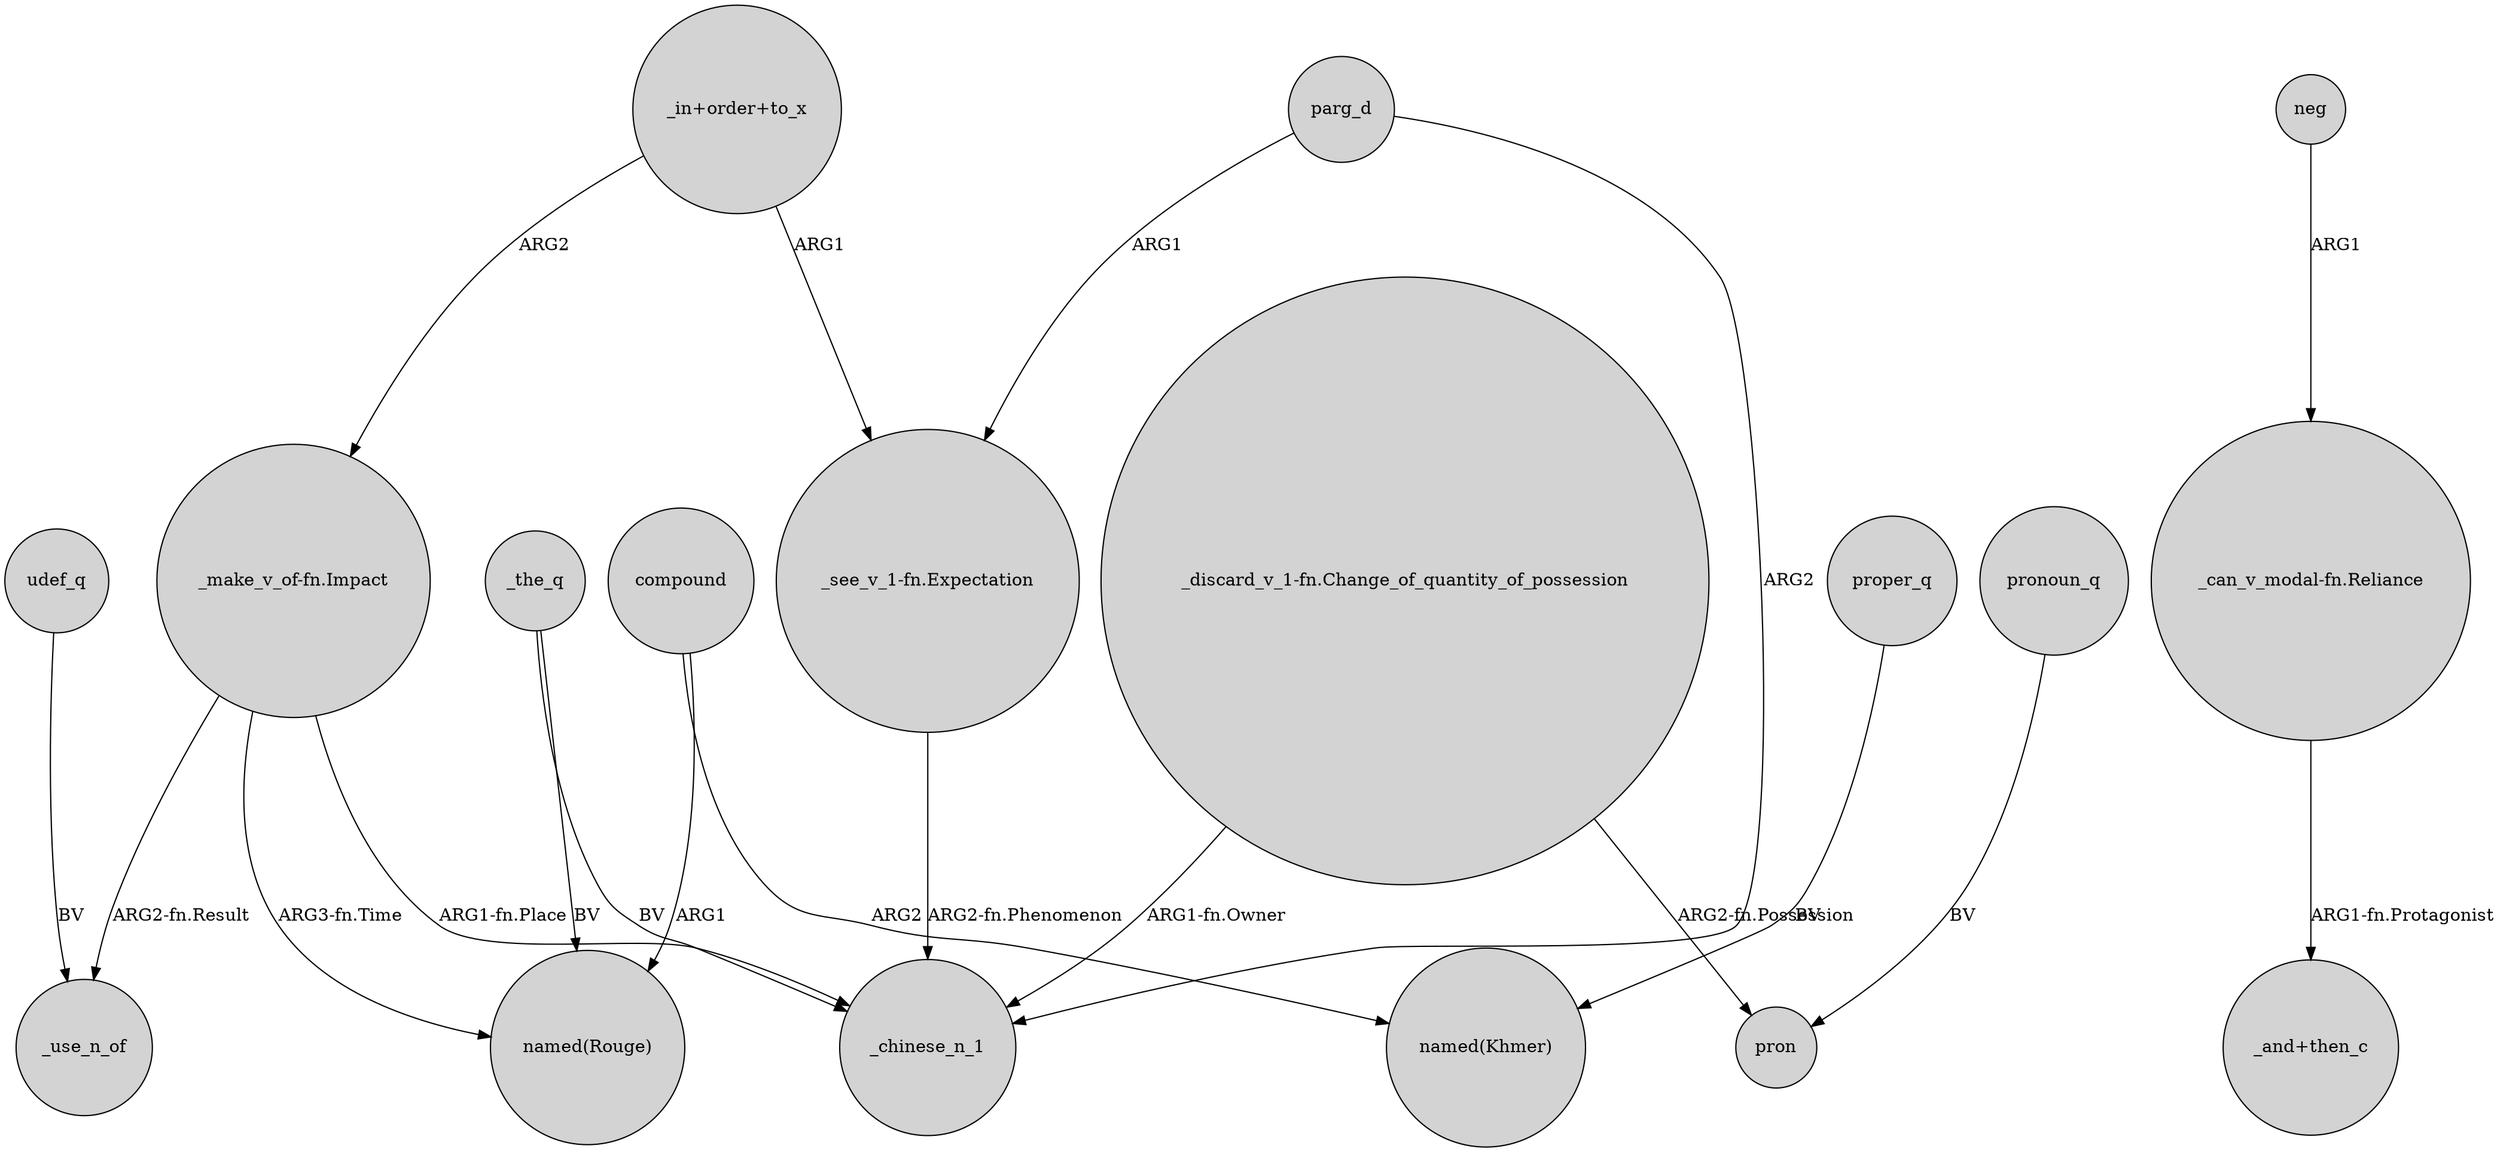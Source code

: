 digraph {
	node [shape=circle style=filled]
	"_make_v_of-fn.Impact" -> _use_n_of [label="ARG2-fn.Result"]
	_the_q -> "named(Rouge)" [label=BV]
	parg_d -> _chinese_n_1 [label=ARG2]
	"_can_v_modal-fn.Reliance" -> "_and+then_c" [label="ARG1-fn.Protagonist"]
	neg -> "_can_v_modal-fn.Reliance" [label=ARG1]
	parg_d -> "_see_v_1-fn.Expectation" [label=ARG1]
	proper_q -> "named(Khmer)" [label=BV]
	pronoun_q -> pron [label=BV]
	compound -> "named(Rouge)" [label=ARG1]
	"_discard_v_1-fn.Change_of_quantity_of_possession" -> pron [label="ARG2-fn.Possession"]
	"_make_v_of-fn.Impact" -> "named(Rouge)" [label="ARG3-fn.Time"]
	"_in+order+to_x" -> "_see_v_1-fn.Expectation" [label=ARG1]
	udef_q -> _use_n_of [label=BV]
	"_see_v_1-fn.Expectation" -> _chinese_n_1 [label="ARG2-fn.Phenomenon"]
	_the_q -> _chinese_n_1 [label=BV]
	"_in+order+to_x" -> "_make_v_of-fn.Impact" [label=ARG2]
	compound -> "named(Khmer)" [label=ARG2]
	"_make_v_of-fn.Impact" -> _chinese_n_1 [label="ARG1-fn.Place"]
	"_discard_v_1-fn.Change_of_quantity_of_possession" -> _chinese_n_1 [label="ARG1-fn.Owner"]
}
